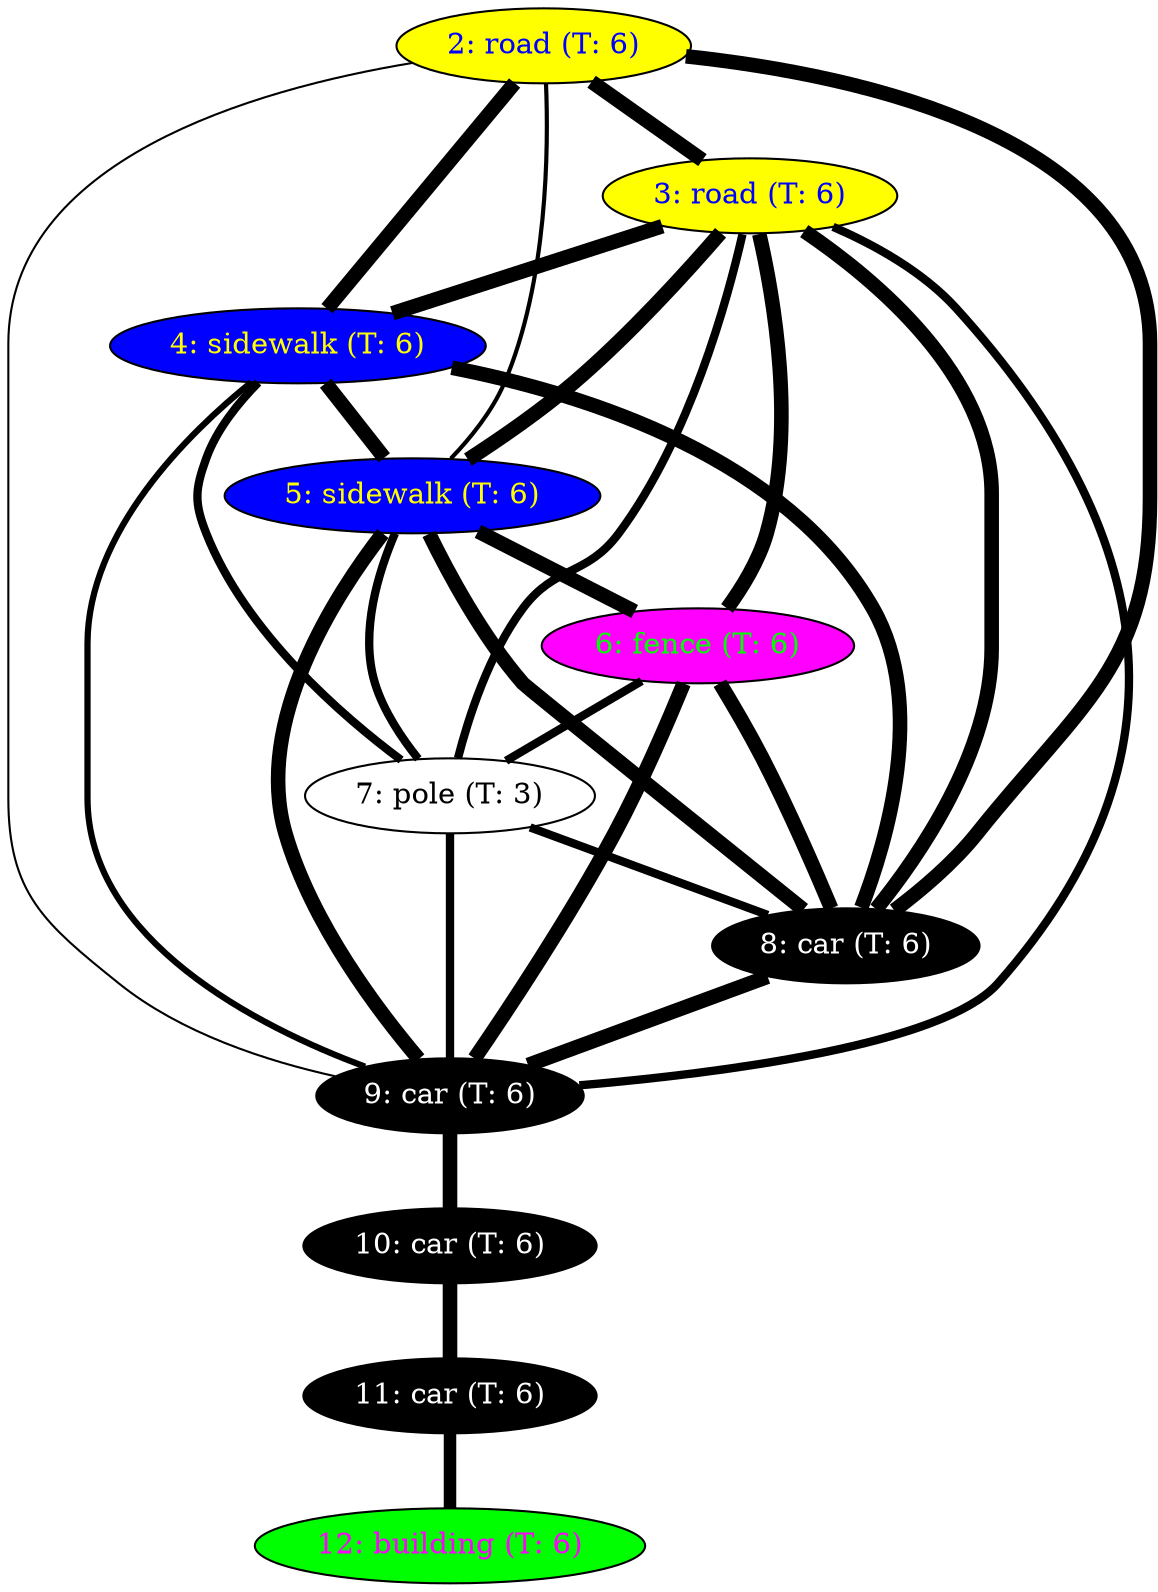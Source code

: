 // Num vertices: 11
// Num edges: 28
graph semantic_graph {
	2 [ label="2: road (T: 6)", fillcolor="#ffff00", fontcolor="#0000ff", pos = "36.7961, 109.279!", style=filled ] // 3D pos: 36.7961 109.279 2.03078 // Observers: 0,12,24,36,48,59,70,
	3 [ label="3: road (T: 6)", fillcolor="#ffff00", fontcolor="#0000ff", pos = "41.6661, 117.603!", style=filled ] // 3D pos: 41.6661 117.603 1.64887 // Observers: 0,12,24,36,48,59,70,
	4 [ label="4: sidewalk (T: 6)", fillcolor="#0000ff", fontcolor="#ffff00", pos = "40.5729, 113.919!", style=filled ] // 3D pos: 40.5729 113.919 2.08202 // Observers: 0,12,24,36,48,59,70,
	5 [ label="5: sidewalk (T: 6)", fillcolor="#0000ff", fontcolor="#ffff00", pos = "39.7301, 122.02!", style=filled ] // 3D pos: 39.7301  122.02 2.08752 // Observers: 0,12,24,36,48,59,70,
	6 [ label="6: fence (T: 6)", fillcolor="#ff00ff", fontcolor="#00ff00", pos = "35.3698, 126.427!", style=filled ] // 3D pos: 35.3698 126.427  2.7455 // Observers: 0,12,24,36,48,59,70,
	7 [ label="7: pole (T: 3)", fillcolor="#ffffff", fontcolor="#000000", pos = "40.7771, 121.359!", style=filled ] // 3D pos: 40.7771 121.359 2.32973 // Observers: 0,12,24,36,
	8 [ label="8: car (T: 6)", fillcolor="#000000", fontcolor="#ffffff", pos = "36.3176, 120.909!", style=filled ] // 3D pos: 36.3176 120.909 2.31108 // Observers: 0,12,24,36,48,59,70,
	9 [ label="9: car (T: 6)", fillcolor="#000000", fontcolor="#ffffff", pos = "29.7477, 120.81!", style=filled ] // 3D pos: 29.7477  120.81 2.33007 // Observers: 0,12,24,36,48,59,70,
	10 [ label="10: car (T: 6)", fillcolor="#000000", fontcolor="#ffffff", pos = "22.5979, 120.637!", style=filled ] // 3D pos: 22.5979 120.637 2.38508 // Observers: 0,12,24,36,48,59,70,
	11 [ label="11: car (T: 6)", fillcolor="#000000", fontcolor="#ffffff", pos = "6.30613, 119.093!", style=filled ] // 3D pos: 6.30613 119.093 2.39058 // Observers: 0,12,24,36,48,59,70,
	12 [ label="12: building (T: 6)", fillcolor="#00ff00", fontcolor="#ff00ff", pos = "4.7421, 112.976!", style=filled ] // 3D pos:  4.7421 112.976 12.6003 // Observers: 12,12,24,36,48,59,70,
	2--3 [ penwidth=7 ]
	2--4 [ penwidth=7 ]
	2--8 [ penwidth=7 ]
	3--4 [ penwidth=7 ]
	3--5 [ penwidth=7 ]
	3--6 [ penwidth=7 ]
	3--7 [ penwidth=4 ]
	3--8 [ penwidth=7 ]
	4--5 [ penwidth=7 ]
	4--7 [ penwidth=4 ]
	4--8 [ penwidth=7 ]
	5--6 [ penwidth=7 ]
	5--7 [ penwidth=4 ]
	5--8 [ penwidth=7 ]
	5--9 [ penwidth=7 ]
	6--7 [ penwidth=4 ]
	6--8 [ penwidth=7 ]
	6--9 [ penwidth=7 ]
	7--8 [ penwidth=4 ]
	7--9 [ penwidth=4 ]
	8--9 [ penwidth=7 ]
	9--10 [ penwidth=7 ]
	10--11 [ penwidth=7 ]
	11--12 [ penwidth=6 ]
	3--9 [ penwidth=4 ]
	4--9 [ penwidth=3 ]
	2--5 [ penwidth=2 ]
	2--9 [ penwidth=1 ]
}